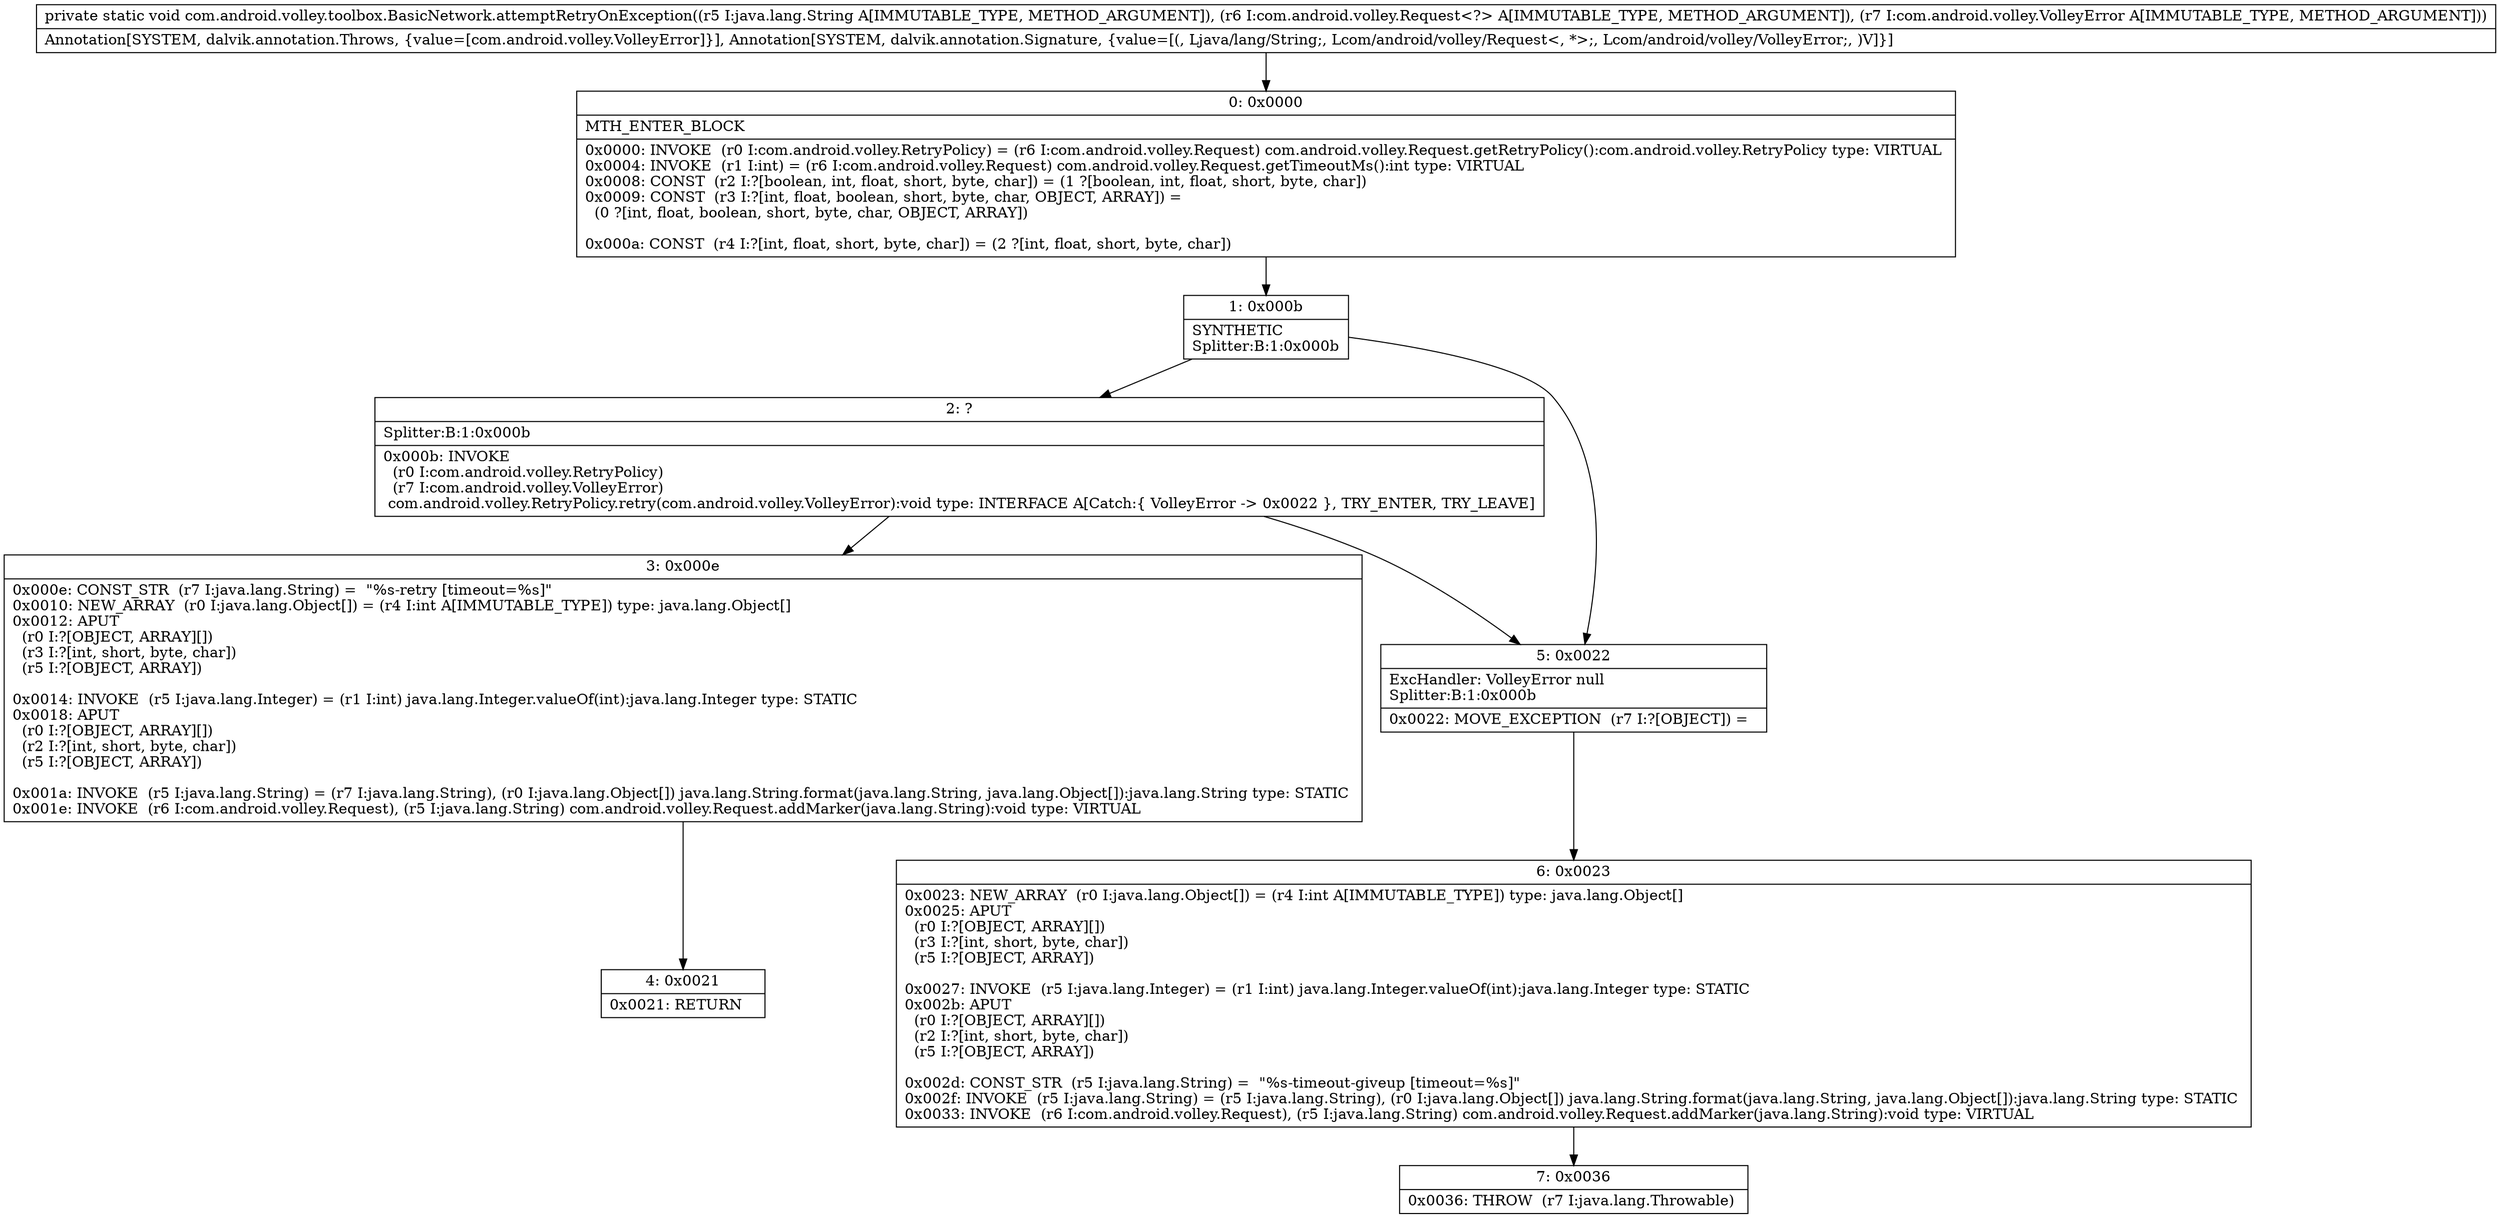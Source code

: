 digraph "CFG forcom.android.volley.toolbox.BasicNetwork.attemptRetryOnException(Ljava\/lang\/String;Lcom\/android\/volley\/Request;Lcom\/android\/volley\/VolleyError;)V" {
Node_0 [shape=record,label="{0\:\ 0x0000|MTH_ENTER_BLOCK\l|0x0000: INVOKE  (r0 I:com.android.volley.RetryPolicy) = (r6 I:com.android.volley.Request) com.android.volley.Request.getRetryPolicy():com.android.volley.RetryPolicy type: VIRTUAL \l0x0004: INVOKE  (r1 I:int) = (r6 I:com.android.volley.Request) com.android.volley.Request.getTimeoutMs():int type: VIRTUAL \l0x0008: CONST  (r2 I:?[boolean, int, float, short, byte, char]) = (1 ?[boolean, int, float, short, byte, char]) \l0x0009: CONST  (r3 I:?[int, float, boolean, short, byte, char, OBJECT, ARRAY]) = \l  (0 ?[int, float, boolean, short, byte, char, OBJECT, ARRAY])\l \l0x000a: CONST  (r4 I:?[int, float, short, byte, char]) = (2 ?[int, float, short, byte, char]) \l}"];
Node_1 [shape=record,label="{1\:\ 0x000b|SYNTHETIC\lSplitter:B:1:0x000b\l}"];
Node_2 [shape=record,label="{2\:\ ?|Splitter:B:1:0x000b\l|0x000b: INVOKE  \l  (r0 I:com.android.volley.RetryPolicy)\l  (r7 I:com.android.volley.VolleyError)\l com.android.volley.RetryPolicy.retry(com.android.volley.VolleyError):void type: INTERFACE A[Catch:\{ VolleyError \-\> 0x0022 \}, TRY_ENTER, TRY_LEAVE]\l}"];
Node_3 [shape=record,label="{3\:\ 0x000e|0x000e: CONST_STR  (r7 I:java.lang.String) =  \"%s\-retry [timeout=%s]\" \l0x0010: NEW_ARRAY  (r0 I:java.lang.Object[]) = (r4 I:int A[IMMUTABLE_TYPE]) type: java.lang.Object[] \l0x0012: APUT  \l  (r0 I:?[OBJECT, ARRAY][])\l  (r3 I:?[int, short, byte, char])\l  (r5 I:?[OBJECT, ARRAY])\l \l0x0014: INVOKE  (r5 I:java.lang.Integer) = (r1 I:int) java.lang.Integer.valueOf(int):java.lang.Integer type: STATIC \l0x0018: APUT  \l  (r0 I:?[OBJECT, ARRAY][])\l  (r2 I:?[int, short, byte, char])\l  (r5 I:?[OBJECT, ARRAY])\l \l0x001a: INVOKE  (r5 I:java.lang.String) = (r7 I:java.lang.String), (r0 I:java.lang.Object[]) java.lang.String.format(java.lang.String, java.lang.Object[]):java.lang.String type: STATIC \l0x001e: INVOKE  (r6 I:com.android.volley.Request), (r5 I:java.lang.String) com.android.volley.Request.addMarker(java.lang.String):void type: VIRTUAL \l}"];
Node_4 [shape=record,label="{4\:\ 0x0021|0x0021: RETURN   \l}"];
Node_5 [shape=record,label="{5\:\ 0x0022|ExcHandler: VolleyError null\lSplitter:B:1:0x000b\l|0x0022: MOVE_EXCEPTION  (r7 I:?[OBJECT]) =  \l}"];
Node_6 [shape=record,label="{6\:\ 0x0023|0x0023: NEW_ARRAY  (r0 I:java.lang.Object[]) = (r4 I:int A[IMMUTABLE_TYPE]) type: java.lang.Object[] \l0x0025: APUT  \l  (r0 I:?[OBJECT, ARRAY][])\l  (r3 I:?[int, short, byte, char])\l  (r5 I:?[OBJECT, ARRAY])\l \l0x0027: INVOKE  (r5 I:java.lang.Integer) = (r1 I:int) java.lang.Integer.valueOf(int):java.lang.Integer type: STATIC \l0x002b: APUT  \l  (r0 I:?[OBJECT, ARRAY][])\l  (r2 I:?[int, short, byte, char])\l  (r5 I:?[OBJECT, ARRAY])\l \l0x002d: CONST_STR  (r5 I:java.lang.String) =  \"%s\-timeout\-giveup [timeout=%s]\" \l0x002f: INVOKE  (r5 I:java.lang.String) = (r5 I:java.lang.String), (r0 I:java.lang.Object[]) java.lang.String.format(java.lang.String, java.lang.Object[]):java.lang.String type: STATIC \l0x0033: INVOKE  (r6 I:com.android.volley.Request), (r5 I:java.lang.String) com.android.volley.Request.addMarker(java.lang.String):void type: VIRTUAL \l}"];
Node_7 [shape=record,label="{7\:\ 0x0036|0x0036: THROW  (r7 I:java.lang.Throwable) \l}"];
MethodNode[shape=record,label="{private static void com.android.volley.toolbox.BasicNetwork.attemptRetryOnException((r5 I:java.lang.String A[IMMUTABLE_TYPE, METHOD_ARGUMENT]), (r6 I:com.android.volley.Request\<?\> A[IMMUTABLE_TYPE, METHOD_ARGUMENT]), (r7 I:com.android.volley.VolleyError A[IMMUTABLE_TYPE, METHOD_ARGUMENT]))  | Annotation[SYSTEM, dalvik.annotation.Throws, \{value=[com.android.volley.VolleyError]\}], Annotation[SYSTEM, dalvik.annotation.Signature, \{value=[(, Ljava\/lang\/String;, Lcom\/android\/volley\/Request\<, *\>;, Lcom\/android\/volley\/VolleyError;, )V]\}]\l}"];
MethodNode -> Node_0;
Node_0 -> Node_1;
Node_1 -> Node_2;
Node_1 -> Node_5;
Node_2 -> Node_3;
Node_2 -> Node_5;
Node_3 -> Node_4;
Node_5 -> Node_6;
Node_6 -> Node_7;
}

